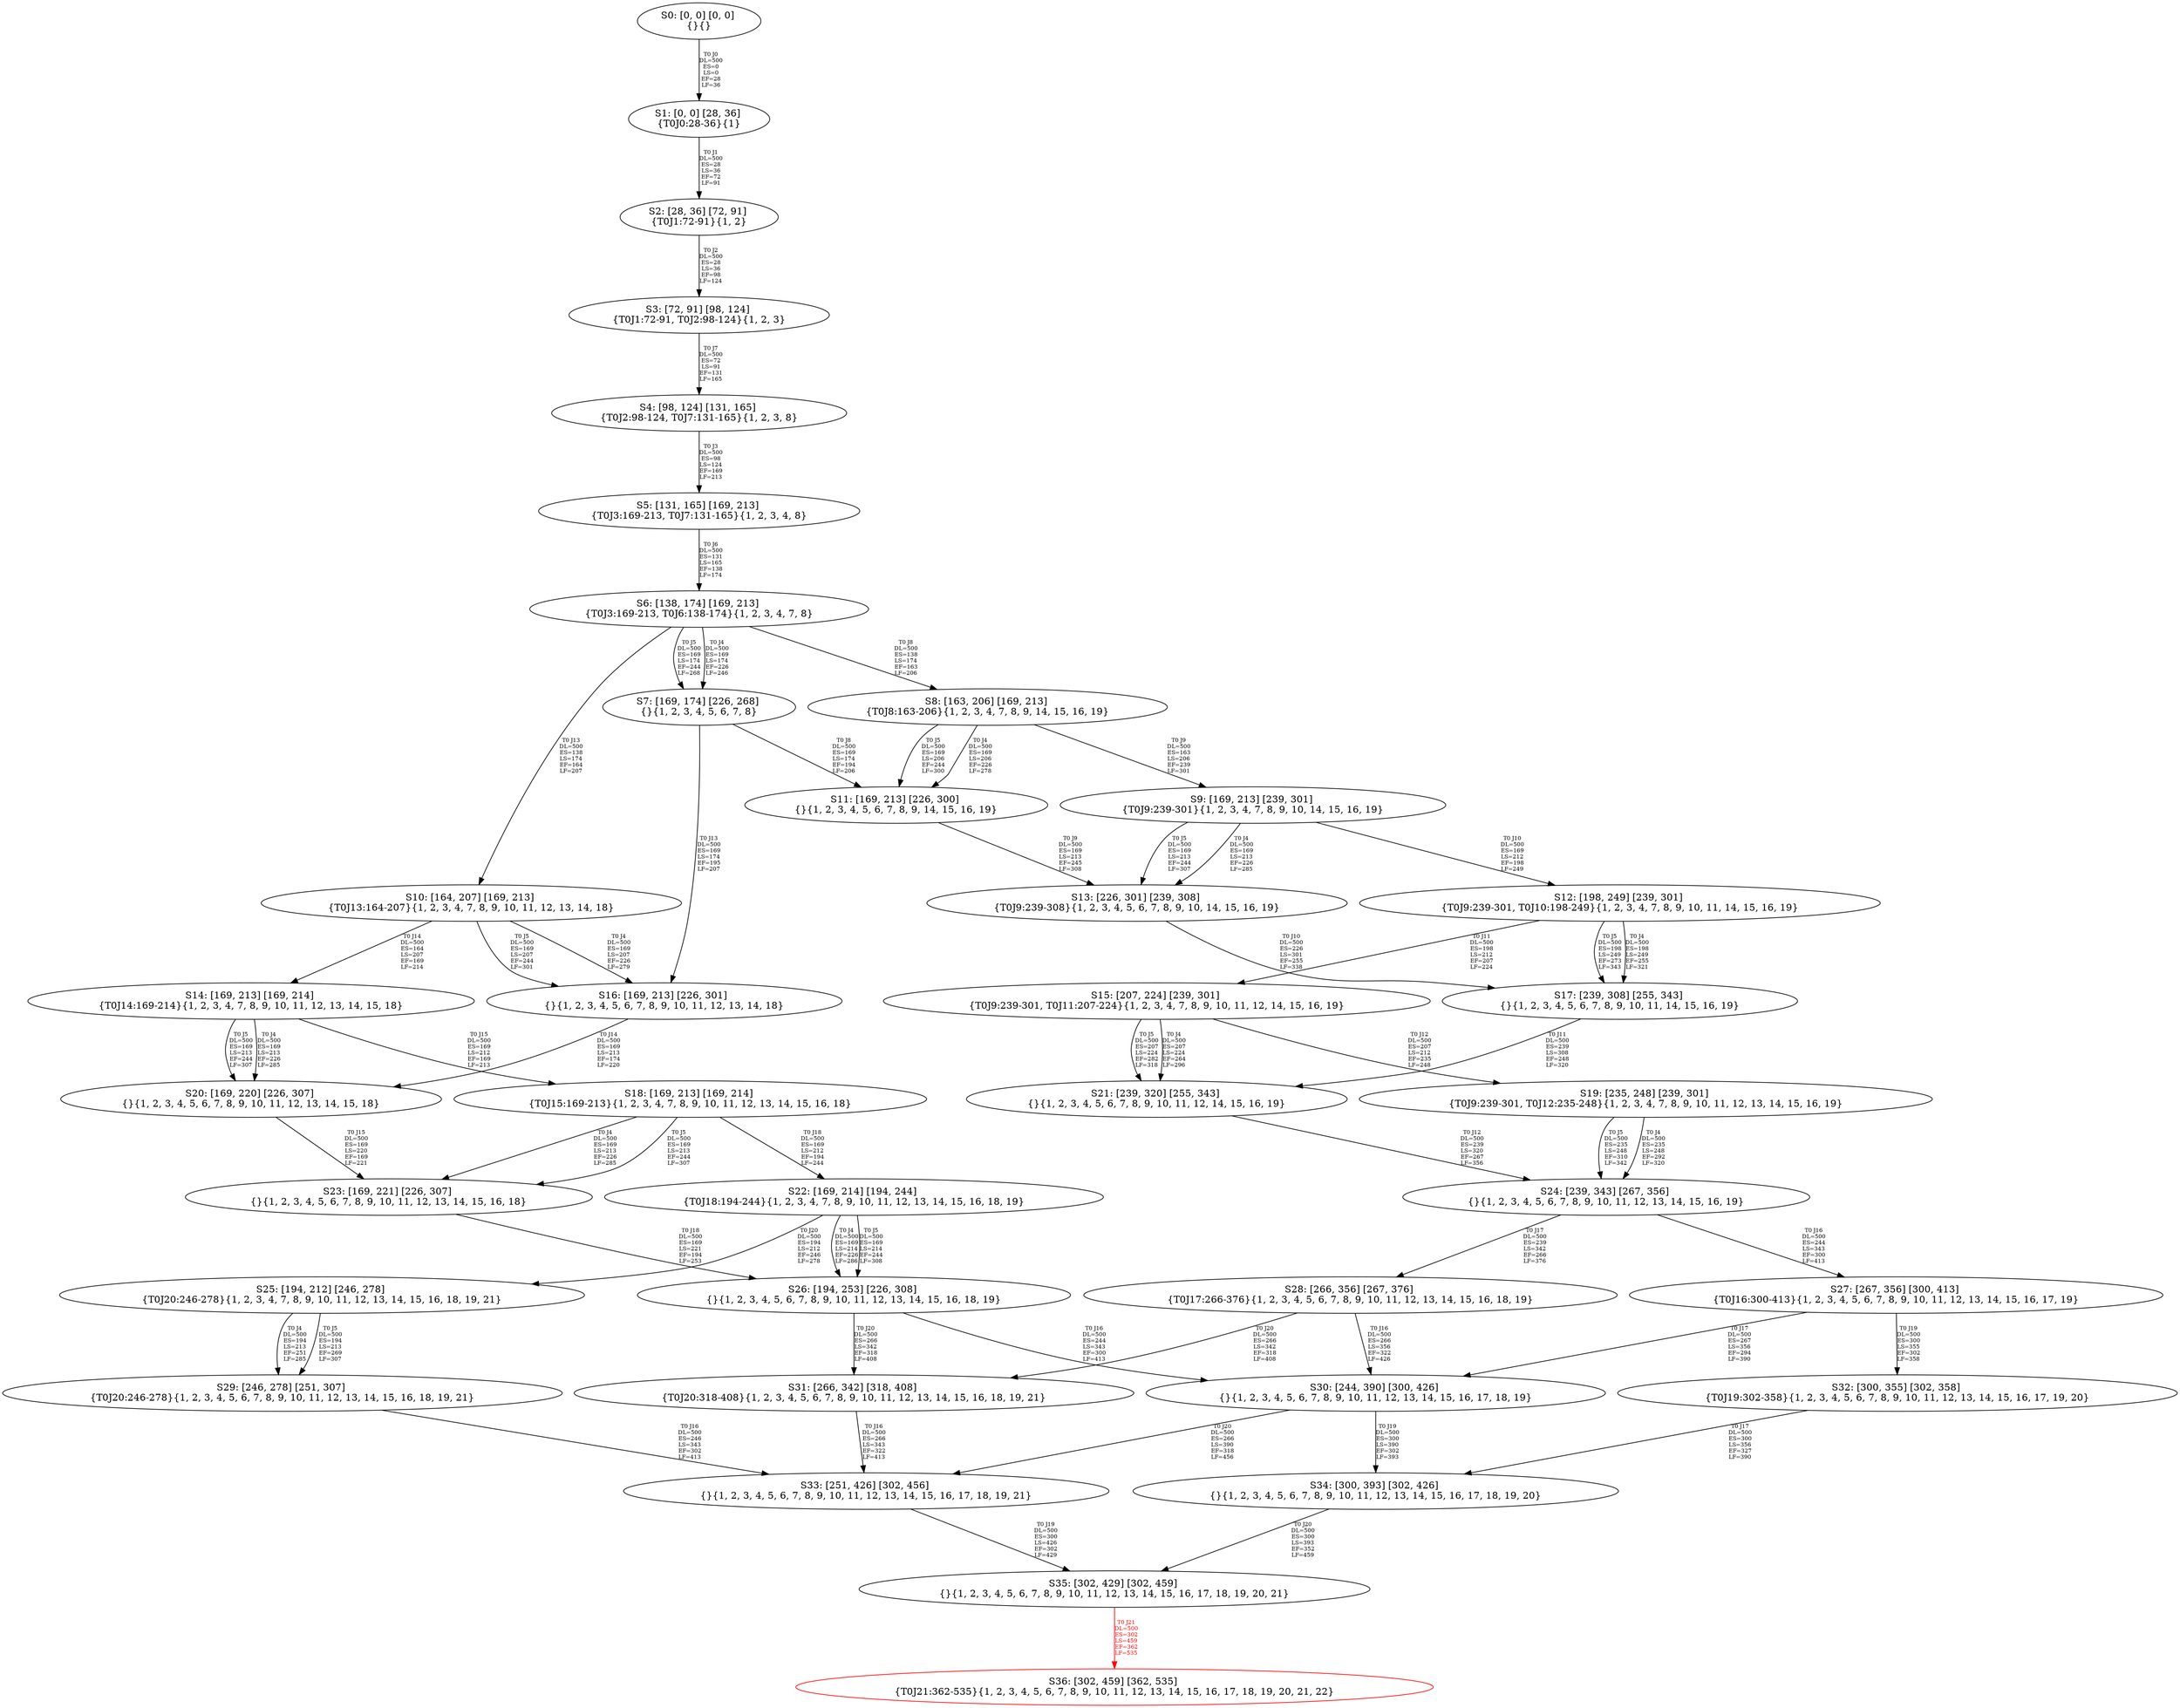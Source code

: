 digraph {
	S0[label="S0: [0, 0] [0, 0] \n{}{}"];
	S1[label="S1: [0, 0] [28, 36] \n{T0J0:28-36}{1}"];
	S2[label="S2: [28, 36] [72, 91] \n{T0J1:72-91}{1, 2}"];
	S3[label="S3: [72, 91] [98, 124] \n{T0J1:72-91, T0J2:98-124}{1, 2, 3}"];
	S4[label="S4: [98, 124] [131, 165] \n{T0J2:98-124, T0J7:131-165}{1, 2, 3, 8}"];
	S5[label="S5: [131, 165] [169, 213] \n{T0J3:169-213, T0J7:131-165}{1, 2, 3, 4, 8}"];
	S6[label="S6: [138, 174] [169, 213] \n{T0J3:169-213, T0J6:138-174}{1, 2, 3, 4, 7, 8}"];
	S7[label="S7: [169, 174] [226, 268] \n{}{1, 2, 3, 4, 5, 6, 7, 8}"];
	S8[label="S8: [163, 206] [169, 213] \n{T0J8:163-206}{1, 2, 3, 4, 7, 8, 9, 14, 15, 16, 19}"];
	S9[label="S9: [169, 213] [239, 301] \n{T0J9:239-301}{1, 2, 3, 4, 7, 8, 9, 10, 14, 15, 16, 19}"];
	S10[label="S10: [164, 207] [169, 213] \n{T0J13:164-207}{1, 2, 3, 4, 7, 8, 9, 10, 11, 12, 13, 14, 18}"];
	S11[label="S11: [169, 213] [226, 300] \n{}{1, 2, 3, 4, 5, 6, 7, 8, 9, 14, 15, 16, 19}"];
	S12[label="S12: [198, 249] [239, 301] \n{T0J9:239-301, T0J10:198-249}{1, 2, 3, 4, 7, 8, 9, 10, 11, 14, 15, 16, 19}"];
	S13[label="S13: [226, 301] [239, 308] \n{T0J9:239-308}{1, 2, 3, 4, 5, 6, 7, 8, 9, 10, 14, 15, 16, 19}"];
	S14[label="S14: [169, 213] [169, 214] \n{T0J14:169-214}{1, 2, 3, 4, 7, 8, 9, 10, 11, 12, 13, 14, 15, 18}"];
	S15[label="S15: [207, 224] [239, 301] \n{T0J9:239-301, T0J11:207-224}{1, 2, 3, 4, 7, 8, 9, 10, 11, 12, 14, 15, 16, 19}"];
	S16[label="S16: [169, 213] [226, 301] \n{}{1, 2, 3, 4, 5, 6, 7, 8, 9, 10, 11, 12, 13, 14, 18}"];
	S17[label="S17: [239, 308] [255, 343] \n{}{1, 2, 3, 4, 5, 6, 7, 8, 9, 10, 11, 14, 15, 16, 19}"];
	S18[label="S18: [169, 213] [169, 214] \n{T0J15:169-213}{1, 2, 3, 4, 7, 8, 9, 10, 11, 12, 13, 14, 15, 16, 18}"];
	S19[label="S19: [235, 248] [239, 301] \n{T0J9:239-301, T0J12:235-248}{1, 2, 3, 4, 7, 8, 9, 10, 11, 12, 13, 14, 15, 16, 19}"];
	S20[label="S20: [169, 220] [226, 307] \n{}{1, 2, 3, 4, 5, 6, 7, 8, 9, 10, 11, 12, 13, 14, 15, 18}"];
	S21[label="S21: [239, 320] [255, 343] \n{}{1, 2, 3, 4, 5, 6, 7, 8, 9, 10, 11, 12, 14, 15, 16, 19}"];
	S22[label="S22: [169, 214] [194, 244] \n{T0J18:194-244}{1, 2, 3, 4, 7, 8, 9, 10, 11, 12, 13, 14, 15, 16, 18, 19}"];
	S23[label="S23: [169, 221] [226, 307] \n{}{1, 2, 3, 4, 5, 6, 7, 8, 9, 10, 11, 12, 13, 14, 15, 16, 18}"];
	S24[label="S24: [239, 343] [267, 356] \n{}{1, 2, 3, 4, 5, 6, 7, 8, 9, 10, 11, 12, 13, 14, 15, 16, 19}"];
	S25[label="S25: [194, 212] [246, 278] \n{T0J20:246-278}{1, 2, 3, 4, 7, 8, 9, 10, 11, 12, 13, 14, 15, 16, 18, 19, 21}"];
	S26[label="S26: [194, 253] [226, 308] \n{}{1, 2, 3, 4, 5, 6, 7, 8, 9, 10, 11, 12, 13, 14, 15, 16, 18, 19}"];
	S27[label="S27: [267, 356] [300, 413] \n{T0J16:300-413}{1, 2, 3, 4, 5, 6, 7, 8, 9, 10, 11, 12, 13, 14, 15, 16, 17, 19}"];
	S28[label="S28: [266, 356] [267, 376] \n{T0J17:266-376}{1, 2, 3, 4, 5, 6, 7, 8, 9, 10, 11, 12, 13, 14, 15, 16, 18, 19}"];
	S29[label="S29: [246, 278] [251, 307] \n{T0J20:246-278}{1, 2, 3, 4, 5, 6, 7, 8, 9, 10, 11, 12, 13, 14, 15, 16, 18, 19, 21}"];
	S30[label="S30: [244, 390] [300, 426] \n{}{1, 2, 3, 4, 5, 6, 7, 8, 9, 10, 11, 12, 13, 14, 15, 16, 17, 18, 19}"];
	S31[label="S31: [266, 342] [318, 408] \n{T0J20:318-408}{1, 2, 3, 4, 5, 6, 7, 8, 9, 10, 11, 12, 13, 14, 15, 16, 18, 19, 21}"];
	S32[label="S32: [300, 355] [302, 358] \n{T0J19:302-358}{1, 2, 3, 4, 5, 6, 7, 8, 9, 10, 11, 12, 13, 14, 15, 16, 17, 19, 20}"];
	S33[label="S33: [251, 426] [302, 456] \n{}{1, 2, 3, 4, 5, 6, 7, 8, 9, 10, 11, 12, 13, 14, 15, 16, 17, 18, 19, 21}"];
	S34[label="S34: [300, 393] [302, 426] \n{}{1, 2, 3, 4, 5, 6, 7, 8, 9, 10, 11, 12, 13, 14, 15, 16, 17, 18, 19, 20}"];
	S35[label="S35: [302, 429] [302, 459] \n{}{1, 2, 3, 4, 5, 6, 7, 8, 9, 10, 11, 12, 13, 14, 15, 16, 17, 18, 19, 20, 21}"];
	S36[label="S36: [302, 459] [362, 535] \n{T0J21:362-535}{1, 2, 3, 4, 5, 6, 7, 8, 9, 10, 11, 12, 13, 14, 15, 16, 17, 18, 19, 20, 21, 22}"];
	S0 -> S1[label="T0 J0\nDL=500\nES=0\nLS=0\nEF=28\nLF=36",fontsize=8];
	S1 -> S2[label="T0 J1\nDL=500\nES=28\nLS=36\nEF=72\nLF=91",fontsize=8];
	S2 -> S3[label="T0 J2\nDL=500\nES=28\nLS=36\nEF=98\nLF=124",fontsize=8];
	S3 -> S4[label="T0 J7\nDL=500\nES=72\nLS=91\nEF=131\nLF=165",fontsize=8];
	S4 -> S5[label="T0 J3\nDL=500\nES=98\nLS=124\nEF=169\nLF=213",fontsize=8];
	S5 -> S6[label="T0 J6\nDL=500\nES=131\nLS=165\nEF=138\nLF=174",fontsize=8];
	S6 -> S7[label="T0 J4\nDL=500\nES=169\nLS=174\nEF=226\nLF=246",fontsize=8];
	S6 -> S7[label="T0 J5\nDL=500\nES=169\nLS=174\nEF=244\nLF=268",fontsize=8];
	S6 -> S8[label="T0 J8\nDL=500\nES=138\nLS=174\nEF=163\nLF=206",fontsize=8];
	S6 -> S10[label="T0 J13\nDL=500\nES=138\nLS=174\nEF=164\nLF=207",fontsize=8];
	S7 -> S11[label="T0 J8\nDL=500\nES=169\nLS=174\nEF=194\nLF=206",fontsize=8];
	S7 -> S16[label="T0 J13\nDL=500\nES=169\nLS=174\nEF=195\nLF=207",fontsize=8];
	S8 -> S11[label="T0 J4\nDL=500\nES=169\nLS=206\nEF=226\nLF=278",fontsize=8];
	S8 -> S11[label="T0 J5\nDL=500\nES=169\nLS=206\nEF=244\nLF=300",fontsize=8];
	S8 -> S9[label="T0 J9\nDL=500\nES=163\nLS=206\nEF=239\nLF=301",fontsize=8];
	S9 -> S13[label="T0 J4\nDL=500\nES=169\nLS=213\nEF=226\nLF=285",fontsize=8];
	S9 -> S13[label="T0 J5\nDL=500\nES=169\nLS=213\nEF=244\nLF=307",fontsize=8];
	S9 -> S12[label="T0 J10\nDL=500\nES=169\nLS=212\nEF=198\nLF=249",fontsize=8];
	S10 -> S16[label="T0 J4\nDL=500\nES=169\nLS=207\nEF=226\nLF=279",fontsize=8];
	S10 -> S16[label="T0 J5\nDL=500\nES=169\nLS=207\nEF=244\nLF=301",fontsize=8];
	S10 -> S14[label="T0 J14\nDL=500\nES=164\nLS=207\nEF=169\nLF=214",fontsize=8];
	S11 -> S13[label="T0 J9\nDL=500\nES=169\nLS=213\nEF=245\nLF=308",fontsize=8];
	S12 -> S17[label="T0 J4\nDL=500\nES=198\nLS=249\nEF=255\nLF=321",fontsize=8];
	S12 -> S17[label="T0 J5\nDL=500\nES=198\nLS=249\nEF=273\nLF=343",fontsize=8];
	S12 -> S15[label="T0 J11\nDL=500\nES=198\nLS=212\nEF=207\nLF=224",fontsize=8];
	S13 -> S17[label="T0 J10\nDL=500\nES=226\nLS=301\nEF=255\nLF=338",fontsize=8];
	S14 -> S20[label="T0 J4\nDL=500\nES=169\nLS=213\nEF=226\nLF=285",fontsize=8];
	S14 -> S20[label="T0 J5\nDL=500\nES=169\nLS=213\nEF=244\nLF=307",fontsize=8];
	S14 -> S18[label="T0 J15\nDL=500\nES=169\nLS=212\nEF=169\nLF=213",fontsize=8];
	S15 -> S21[label="T0 J4\nDL=500\nES=207\nLS=224\nEF=264\nLF=296",fontsize=8];
	S15 -> S21[label="T0 J5\nDL=500\nES=207\nLS=224\nEF=282\nLF=318",fontsize=8];
	S15 -> S19[label="T0 J12\nDL=500\nES=207\nLS=212\nEF=235\nLF=248",fontsize=8];
	S16 -> S20[label="T0 J14\nDL=500\nES=169\nLS=213\nEF=174\nLF=220",fontsize=8];
	S17 -> S21[label="T0 J11\nDL=500\nES=239\nLS=308\nEF=248\nLF=320",fontsize=8];
	S18 -> S23[label="T0 J4\nDL=500\nES=169\nLS=213\nEF=226\nLF=285",fontsize=8];
	S18 -> S23[label="T0 J5\nDL=500\nES=169\nLS=213\nEF=244\nLF=307",fontsize=8];
	S18 -> S22[label="T0 J18\nDL=500\nES=169\nLS=212\nEF=194\nLF=244",fontsize=8];
	S19 -> S24[label="T0 J4\nDL=500\nES=235\nLS=248\nEF=292\nLF=320",fontsize=8];
	S19 -> S24[label="T0 J5\nDL=500\nES=235\nLS=248\nEF=310\nLF=342",fontsize=8];
	S20 -> S23[label="T0 J15\nDL=500\nES=169\nLS=220\nEF=169\nLF=221",fontsize=8];
	S21 -> S24[label="T0 J12\nDL=500\nES=239\nLS=320\nEF=267\nLF=356",fontsize=8];
	S22 -> S26[label="T0 J4\nDL=500\nES=169\nLS=214\nEF=226\nLF=286",fontsize=8];
	S22 -> S26[label="T0 J5\nDL=500\nES=169\nLS=214\nEF=244\nLF=308",fontsize=8];
	S22 -> S25[label="T0 J20\nDL=500\nES=194\nLS=212\nEF=246\nLF=278",fontsize=8];
	S23 -> S26[label="T0 J18\nDL=500\nES=169\nLS=221\nEF=194\nLF=253",fontsize=8];
	S24 -> S27[label="T0 J16\nDL=500\nES=244\nLS=343\nEF=300\nLF=413",fontsize=8];
	S24 -> S28[label="T0 J17\nDL=500\nES=239\nLS=342\nEF=266\nLF=376",fontsize=8];
	S25 -> S29[label="T0 J4\nDL=500\nES=194\nLS=213\nEF=251\nLF=285",fontsize=8];
	S25 -> S29[label="T0 J5\nDL=500\nES=194\nLS=213\nEF=269\nLF=307",fontsize=8];
	S26 -> S30[label="T0 J16\nDL=500\nES=244\nLS=343\nEF=300\nLF=413",fontsize=8];
	S26 -> S31[label="T0 J20\nDL=500\nES=266\nLS=342\nEF=318\nLF=408",fontsize=8];
	S27 -> S30[label="T0 J17\nDL=500\nES=267\nLS=356\nEF=294\nLF=390",fontsize=8];
	S27 -> S32[label="T0 J19\nDL=500\nES=300\nLS=355\nEF=302\nLF=358",fontsize=8];
	S28 -> S30[label="T0 J16\nDL=500\nES=266\nLS=356\nEF=322\nLF=426",fontsize=8];
	S28 -> S31[label="T0 J20\nDL=500\nES=266\nLS=342\nEF=318\nLF=408",fontsize=8];
	S29 -> S33[label="T0 J16\nDL=500\nES=246\nLS=343\nEF=302\nLF=413",fontsize=8];
	S30 -> S34[label="T0 J19\nDL=500\nES=300\nLS=390\nEF=302\nLF=393",fontsize=8];
	S30 -> S33[label="T0 J20\nDL=500\nES=266\nLS=390\nEF=318\nLF=456",fontsize=8];
	S31 -> S33[label="T0 J16\nDL=500\nES=266\nLS=343\nEF=322\nLF=413",fontsize=8];
	S32 -> S34[label="T0 J17\nDL=500\nES=300\nLS=356\nEF=327\nLF=390",fontsize=8];
	S33 -> S35[label="T0 J19\nDL=500\nES=300\nLS=426\nEF=302\nLF=429",fontsize=8];
	S34 -> S35[label="T0 J20\nDL=500\nES=300\nLS=393\nEF=352\nLF=459",fontsize=8];
	S35 -> S36[label="T0 J21\nDL=500\nES=302\nLS=459\nEF=362\nLF=535",color=Red,fontcolor=Red,fontsize=8];
S36[color=Red];
}
